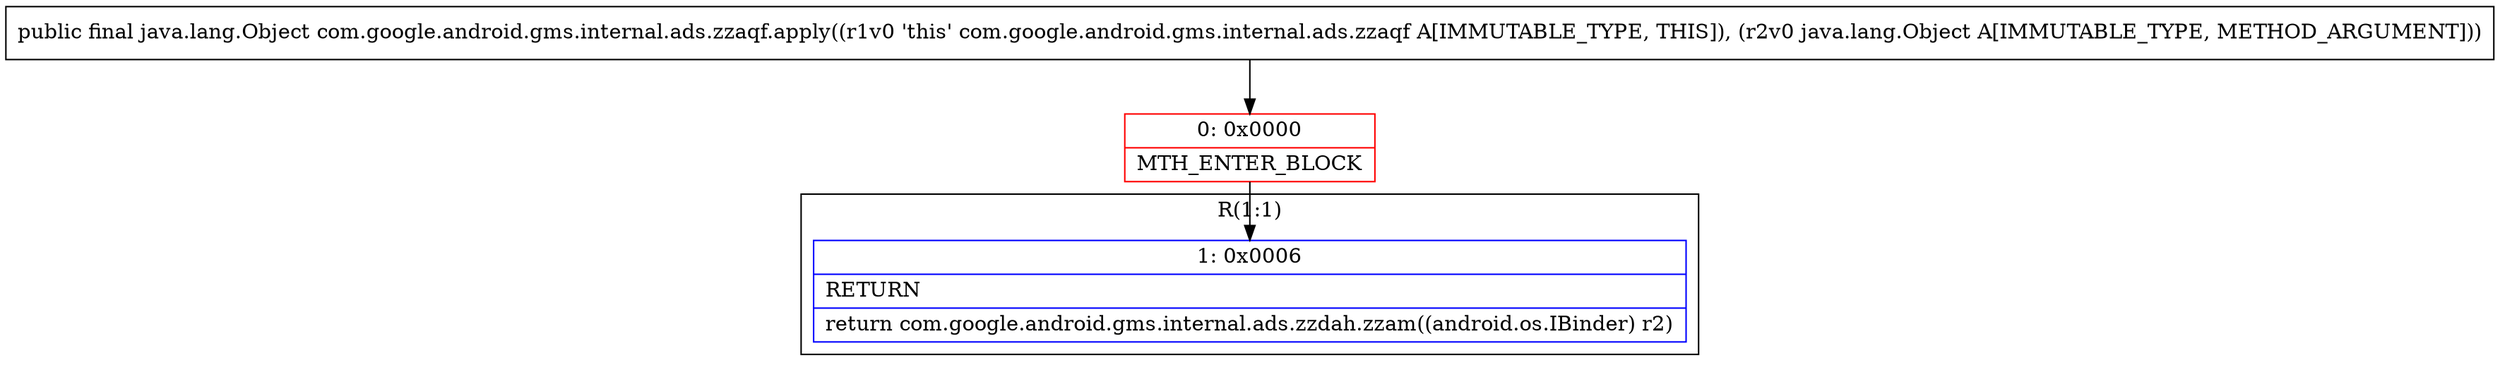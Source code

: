 digraph "CFG forcom.google.android.gms.internal.ads.zzaqf.apply(Ljava\/lang\/Object;)Ljava\/lang\/Object;" {
subgraph cluster_Region_1793391264 {
label = "R(1:1)";
node [shape=record,color=blue];
Node_1 [shape=record,label="{1\:\ 0x0006|RETURN\l|return com.google.android.gms.internal.ads.zzdah.zzam((android.os.IBinder) r2)\l}"];
}
Node_0 [shape=record,color=red,label="{0\:\ 0x0000|MTH_ENTER_BLOCK\l}"];
MethodNode[shape=record,label="{public final java.lang.Object com.google.android.gms.internal.ads.zzaqf.apply((r1v0 'this' com.google.android.gms.internal.ads.zzaqf A[IMMUTABLE_TYPE, THIS]), (r2v0 java.lang.Object A[IMMUTABLE_TYPE, METHOD_ARGUMENT])) }"];
MethodNode -> Node_0;
Node_0 -> Node_1;
}

